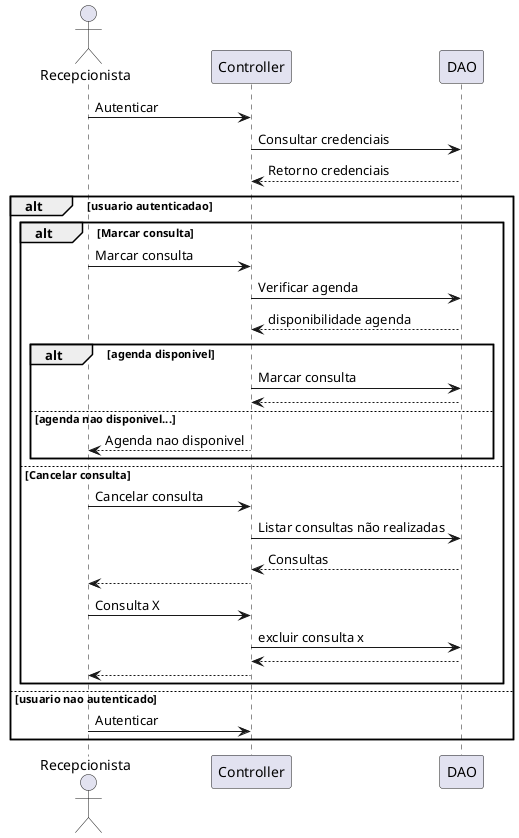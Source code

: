 @startuml

actor "Recepcionista"

"Recepcionista"-> Controller: Autenticar
Controller -> DAO: Consultar credenciais
Controller <-- DAO: Retorno credenciais
alt usuario autenticadao
    alt Marcar consulta
        "Recepcionista" -> Controller : Marcar consulta
        Controller -> DAO : Verificar agenda
        Controller <-- DAO : disponibilidade agenda
        alt agenda disponivel
            Controller -> DAO : Marcar consulta
            Controller <-- DAO :
        else agenda nao disponivel...
             "Recepcionista" <-- Controller : Agenda nao disponivel
        end        
    else Cancelar consulta
        "Recepcionista" -> Controller : Cancelar consulta
        Controller -> DAO : Listar consultas não realizadas
        Controller <-- DAO : Consultas
        "Recepcionista" <-- Controller
        "Recepcionista" -> Controller : Consulta X
        Controller -> DAO: excluir consulta x
        Controller <-- DAO
        "Recepcionista" <-- Controller 
    end
else usuario nao autenticado
    "Recepcionista"-> Controller: Autenticar
end
@enduml